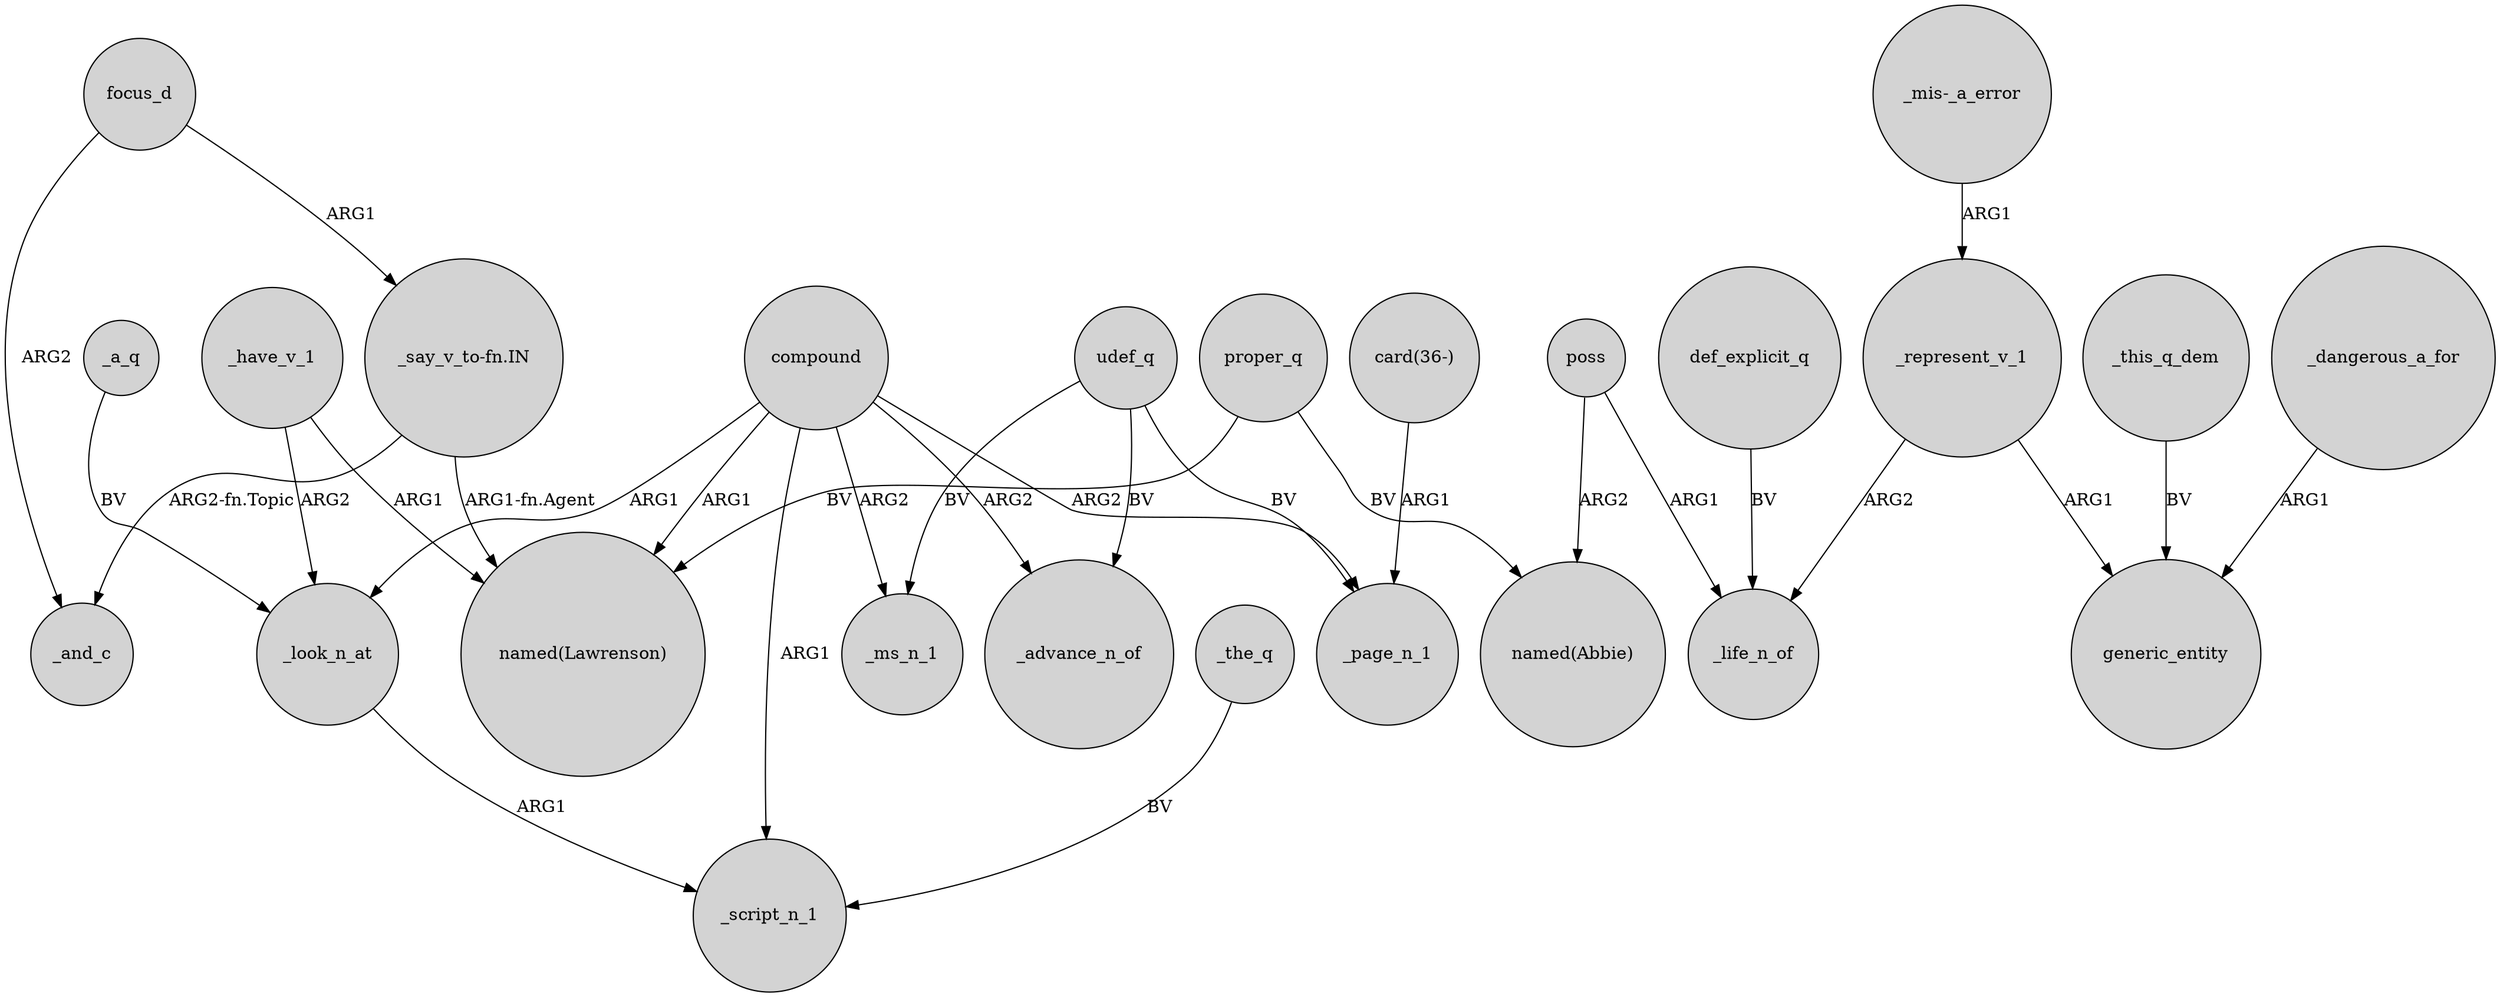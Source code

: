 digraph {
	node [shape=circle style=filled]
	compound -> "named(Lawrenson)" [label=ARG1]
	udef_q -> _advance_n_of [label=BV]
	def_explicit_q -> _life_n_of [label=BV]
	"card(36-)" -> _page_n_1 [label=ARG1]
	compound -> _look_n_at [label=ARG1]
	_look_n_at -> _script_n_1 [label=ARG1]
	_have_v_1 -> _look_n_at [label=ARG2]
	_have_v_1 -> "named(Lawrenson)" [label=ARG1]
	compound -> _ms_n_1 [label=ARG2]
	focus_d -> _and_c [label=ARG2]
	poss -> _life_n_of [label=ARG1]
	"_say_v_to-fn.IN" -> "named(Lawrenson)" [label="ARG1-fn.Agent"]
	proper_q -> "named(Abbie)" [label=BV]
	udef_q -> _ms_n_1 [label=BV]
	_this_q_dem -> generic_entity [label=BV]
	"_mis-_a_error" -> _represent_v_1 [label=ARG1]
	_dangerous_a_for -> generic_entity [label=ARG1]
	"_say_v_to-fn.IN" -> _and_c [label="ARG2-fn.Topic"]
	compound -> _script_n_1 [label=ARG1]
	_represent_v_1 -> generic_entity [label=ARG1]
	compound -> _advance_n_of [label=ARG2]
	compound -> _page_n_1 [label=ARG2]
	poss -> "named(Abbie)" [label=ARG2]
	proper_q -> "named(Lawrenson)" [label=BV]
	_a_q -> _look_n_at [label=BV]
	_the_q -> _script_n_1 [label=BV]
	udef_q -> _page_n_1 [label=BV]
	focus_d -> "_say_v_to-fn.IN" [label=ARG1]
	_represent_v_1 -> _life_n_of [label=ARG2]
}
